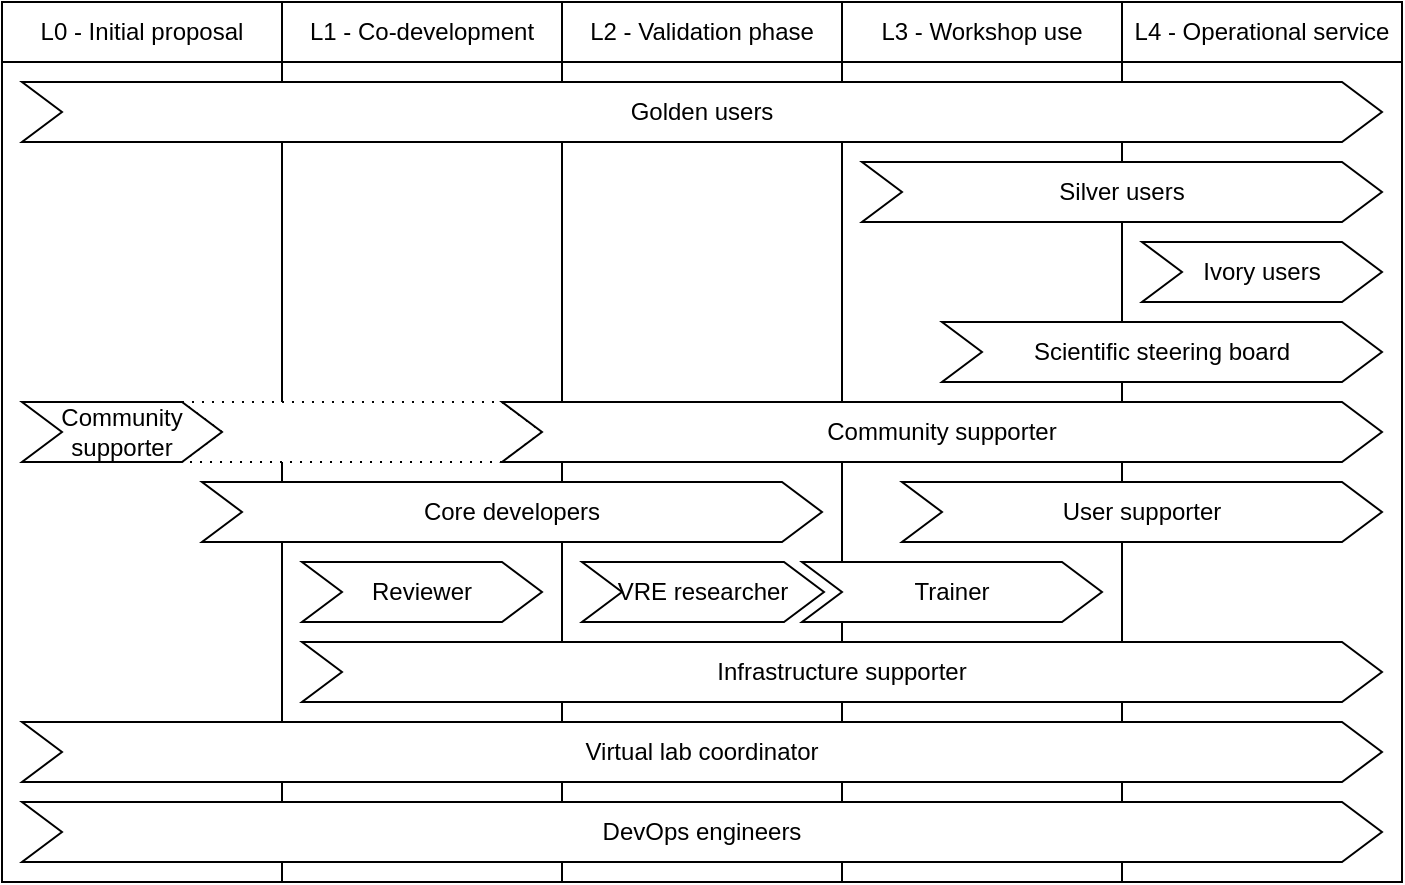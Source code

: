 <mxfile version="25.0.1">
  <diagram id="prtHgNgQTEPvFCAcTncT" name="Page-1">
    <mxGraphModel dx="1434" dy="870" grid="1" gridSize="10" guides="1" tooltips="1" connect="1" arrows="1" fold="1" page="1" pageScale="1" pageWidth="827" pageHeight="1169" math="0" shadow="0">
      <root>
        <mxCell id="0" />
        <mxCell id="1" parent="0" />
        <mxCell id="I9sGoZm3iVi72w8b68Hv-6" value="L0 - Initial proposal" style="rounded=0;whiteSpace=wrap;html=1;" parent="1" vertex="1">
          <mxGeometry x="60" y="10" width="140" height="30" as="geometry" />
        </mxCell>
        <mxCell id="I9sGoZm3iVi72w8b68Hv-7" value="L1 - C&lt;span style=&quot;background-color: initial;&quot;&gt;o-development&lt;/span&gt;" style="rounded=0;whiteSpace=wrap;html=1;" parent="1" vertex="1">
          <mxGeometry x="200" y="10" width="140" height="30" as="geometry" />
        </mxCell>
        <mxCell id="I9sGoZm3iVi72w8b68Hv-8" value="L2 - Validation phase" style="rounded=0;whiteSpace=wrap;html=1;" parent="1" vertex="1">
          <mxGeometry x="340" y="10" width="140" height="30" as="geometry" />
        </mxCell>
        <mxCell id="I9sGoZm3iVi72w8b68Hv-9" value="L3 - Workshop use" style="rounded=0;whiteSpace=wrap;html=1;" parent="1" vertex="1">
          <mxGeometry x="480" y="10" width="140" height="30" as="geometry" />
        </mxCell>
        <mxCell id="I9sGoZm3iVi72w8b68Hv-10" value="L4 - Operational service" style="rounded=0;whiteSpace=wrap;html=1;" parent="1" vertex="1">
          <mxGeometry x="620" y="10" width="140" height="30" as="geometry" />
        </mxCell>
        <mxCell id="I9sGoZm3iVi72w8b68Hv-12" value="" style="rounded=0;whiteSpace=wrap;html=1;" parent="1" vertex="1">
          <mxGeometry x="60" y="40" width="140" height="410" as="geometry" />
        </mxCell>
        <mxCell id="I9sGoZm3iVi72w8b68Hv-14" value="" style="rounded=0;whiteSpace=wrap;html=1;" parent="1" vertex="1">
          <mxGeometry x="620" y="40" width="140" height="410" as="geometry" />
        </mxCell>
        <mxCell id="I9sGoZm3iVi72w8b68Hv-15" value="" style="rounded=0;whiteSpace=wrap;html=1;" parent="1" vertex="1">
          <mxGeometry x="480" y="40" width="140" height="410" as="geometry" />
        </mxCell>
        <mxCell id="I9sGoZm3iVi72w8b68Hv-16" value="" style="rounded=0;whiteSpace=wrap;html=1;" parent="1" vertex="1">
          <mxGeometry x="340" y="40" width="140" height="410" as="geometry" />
        </mxCell>
        <mxCell id="I9sGoZm3iVi72w8b68Hv-17" value="" style="rounded=0;whiteSpace=wrap;html=1;" parent="1" vertex="1">
          <mxGeometry x="200" y="40" width="140" height="410" as="geometry" />
        </mxCell>
        <mxCell id="I9sGoZm3iVi72w8b68Hv-18" value="Golden users" style="shape=step;perimeter=stepPerimeter;whiteSpace=wrap;html=1;fixedSize=1;" parent="1" vertex="1">
          <mxGeometry x="70" y="50" width="680" height="30" as="geometry" />
        </mxCell>
        <mxCell id="I9sGoZm3iVi72w8b68Hv-19" value="Scientific steering board" style="shape=step;perimeter=stepPerimeter;whiteSpace=wrap;html=1;fixedSize=1;" parent="1" vertex="1">
          <mxGeometry x="530" y="170" width="220" height="30" as="geometry" />
        </mxCell>
        <mxCell id="I9sGoZm3iVi72w8b68Hv-22" value="Core developers" style="shape=step;perimeter=stepPerimeter;whiteSpace=wrap;html=1;fixedSize=1;" parent="1" vertex="1">
          <mxGeometry x="160" y="250" width="310" height="30" as="geometry" />
        </mxCell>
        <mxCell id="I9sGoZm3iVi72w8b68Hv-23" value="Virtual lab coordinator" style="shape=step;perimeter=stepPerimeter;whiteSpace=wrap;html=1;fixedSize=1;" parent="1" vertex="1">
          <mxGeometry x="70" y="370" width="680" height="30" as="geometry" />
        </mxCell>
        <mxCell id="I9sGoZm3iVi72w8b68Hv-24" value="DevOps engineers" style="shape=step;perimeter=stepPerimeter;whiteSpace=wrap;html=1;fixedSize=1;" parent="1" vertex="1">
          <mxGeometry x="70" y="410" width="680" height="30" as="geometry" />
        </mxCell>
        <mxCell id="I9sGoZm3iVi72w8b68Hv-25" value="Infrastructure supporter" style="shape=step;perimeter=stepPerimeter;whiteSpace=wrap;html=1;fixedSize=1;" parent="1" vertex="1">
          <mxGeometry x="210" y="330" width="540" height="30" as="geometry" />
        </mxCell>
        <mxCell id="I9sGoZm3iVi72w8b68Hv-26" value="Reviewer" style="shape=step;perimeter=stepPerimeter;whiteSpace=wrap;html=1;fixedSize=1;" parent="1" vertex="1">
          <mxGeometry x="210" y="290" width="120" height="30" as="geometry" />
        </mxCell>
        <mxCell id="I9sGoZm3iVi72w8b68Hv-27" value="Trainer" style="shape=step;perimeter=stepPerimeter;whiteSpace=wrap;html=1;fixedSize=1;" parent="1" vertex="1">
          <mxGeometry x="460" y="290" width="150" height="30" as="geometry" />
        </mxCell>
        <mxCell id="I9sGoZm3iVi72w8b68Hv-28" value="User supporter" style="shape=step;perimeter=stepPerimeter;whiteSpace=wrap;html=1;fixedSize=1;" parent="1" vertex="1">
          <mxGeometry x="510" y="250" width="240" height="30" as="geometry" />
        </mxCell>
        <mxCell id="I9sGoZm3iVi72w8b68Hv-29" value="VRE researcher" style="shape=step;perimeter=stepPerimeter;whiteSpace=wrap;html=1;fixedSize=1;" parent="1" vertex="1">
          <mxGeometry x="350" y="290" width="121" height="30" as="geometry" />
        </mxCell>
        <mxCell id="l4sgM1ovnbw1UgXevknb-2" value="Silver users" style="shape=step;perimeter=stepPerimeter;whiteSpace=wrap;html=1;fixedSize=1;" vertex="1" parent="1">
          <mxGeometry x="490" y="90" width="260" height="30" as="geometry" />
        </mxCell>
        <mxCell id="l4sgM1ovnbw1UgXevknb-3" value="Ivory users" style="shape=step;perimeter=stepPerimeter;whiteSpace=wrap;html=1;fixedSize=1;" vertex="1" parent="1">
          <mxGeometry x="630" y="130" width="120" height="30" as="geometry" />
        </mxCell>
        <mxCell id="l4sgM1ovnbw1UgXevknb-4" value="" style="group" vertex="1" connectable="0" parent="1">
          <mxGeometry x="70" y="210" width="680" height="30" as="geometry" />
        </mxCell>
        <mxCell id="l4sgM1ovnbw1UgXevknb-1" value="" style="shape=step;perimeter=stepPerimeter;whiteSpace=wrap;html=1;fixedSize=1;dashed=1;dashPattern=1 4;" vertex="1" parent="l4sgM1ovnbw1UgXevknb-4">
          <mxGeometry x="80" width="180" height="30" as="geometry" />
        </mxCell>
        <mxCell id="I9sGoZm3iVi72w8b68Hv-20" value="Community supporter" style="shape=step;perimeter=stepPerimeter;whiteSpace=wrap;html=1;fixedSize=1;" parent="l4sgM1ovnbw1UgXevknb-4" vertex="1">
          <mxGeometry width="100" height="30" as="geometry" />
        </mxCell>
        <mxCell id="I9sGoZm3iVi72w8b68Hv-21" value="Community supporter" style="shape=step;perimeter=stepPerimeter;whiteSpace=wrap;html=1;fixedSize=1;" parent="l4sgM1ovnbw1UgXevknb-4" vertex="1">
          <mxGeometry x="240" width="440" height="30" as="geometry" />
        </mxCell>
      </root>
    </mxGraphModel>
  </diagram>
</mxfile>
